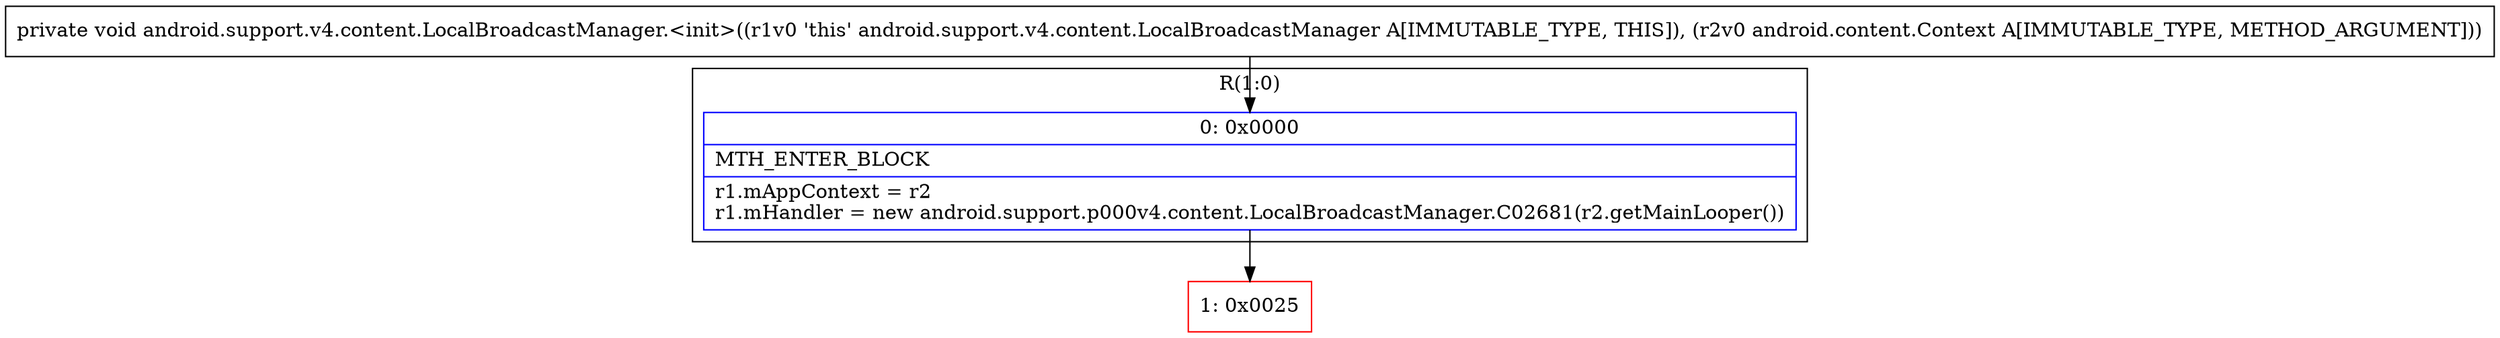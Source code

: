 digraph "CFG forandroid.support.v4.content.LocalBroadcastManager.\<init\>(Landroid\/content\/Context;)V" {
subgraph cluster_Region_605792583 {
label = "R(1:0)";
node [shape=record,color=blue];
Node_0 [shape=record,label="{0\:\ 0x0000|MTH_ENTER_BLOCK\l|r1.mAppContext = r2\lr1.mHandler = new android.support.p000v4.content.LocalBroadcastManager.C02681(r2.getMainLooper())\l}"];
}
Node_1 [shape=record,color=red,label="{1\:\ 0x0025}"];
MethodNode[shape=record,label="{private void android.support.v4.content.LocalBroadcastManager.\<init\>((r1v0 'this' android.support.v4.content.LocalBroadcastManager A[IMMUTABLE_TYPE, THIS]), (r2v0 android.content.Context A[IMMUTABLE_TYPE, METHOD_ARGUMENT])) }"];
MethodNode -> Node_0;
Node_0 -> Node_1;
}


